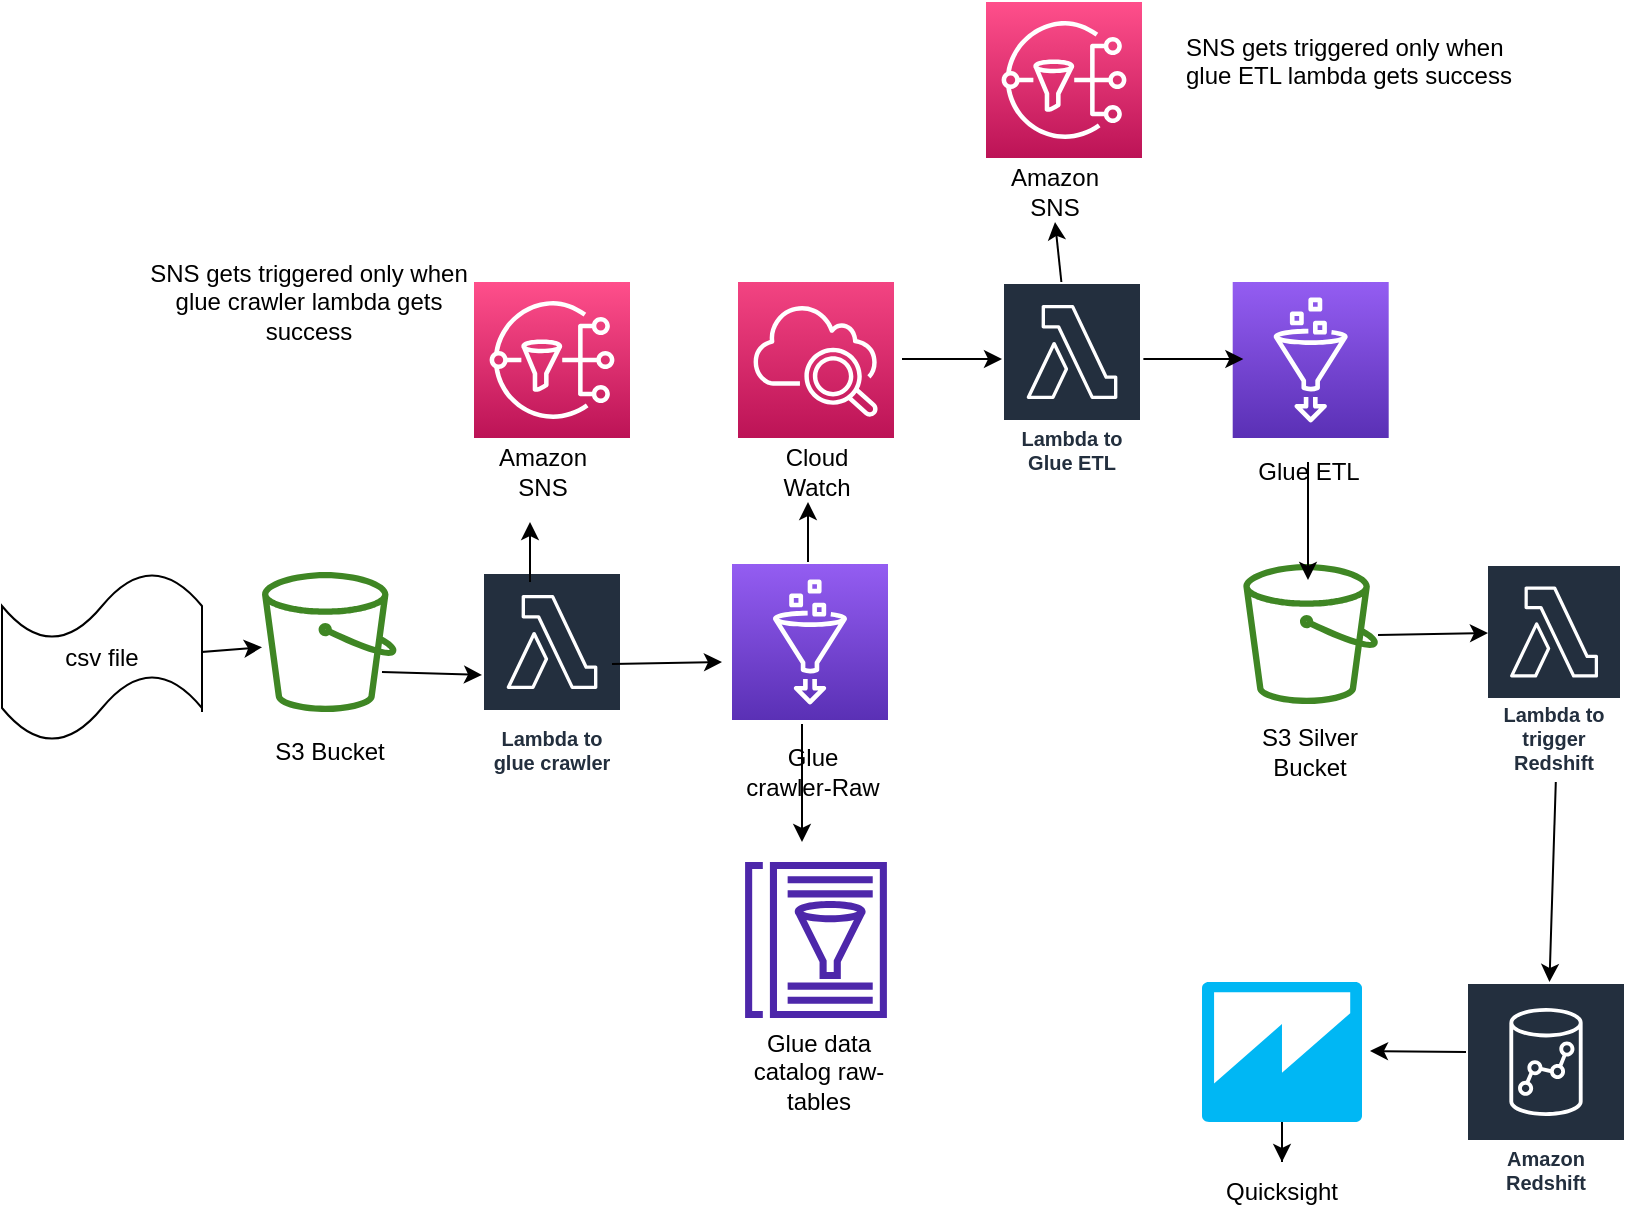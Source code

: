 <mxfile version="21.6.2" type="google">
  <diagram name="Page-1" id="cd6HidMPWzCVq3saGzCR">
    <mxGraphModel grid="1" page="1" gridSize="10" guides="1" tooltips="1" connect="1" arrows="1" fold="1" pageScale="1" pageWidth="827" pageHeight="1169" math="0" shadow="0">
      <root>
        <mxCell id="0" />
        <mxCell id="1" parent="0" />
        <mxCell id="G0kwRpXOu8s8iO1yLka8-1" value="" style="sketch=0;outlineConnect=0;fontColor=#232F3E;gradientColor=none;fillColor=#3F8624;strokeColor=none;dashed=0;verticalLabelPosition=bottom;verticalAlign=top;align=center;html=1;fontSize=12;fontStyle=0;aspect=fixed;pointerEvents=1;shape=mxgraph.aws4.bucket;" vertex="1" parent="1">
          <mxGeometry x="140" y="315" width="67.31" height="70" as="geometry" />
        </mxCell>
        <mxCell id="G0kwRpXOu8s8iO1yLka8-2" value="csv file" style="shape=tape;whiteSpace=wrap;html=1;" vertex="1" parent="1">
          <mxGeometry x="10" y="315" width="100" height="85" as="geometry" />
        </mxCell>
        <mxCell id="G0kwRpXOu8s8iO1yLka8-3" value="Lambda to glue crawler" style="sketch=0;outlineConnect=0;fontColor=#232F3E;gradientColor=none;strokeColor=#ffffff;fillColor=#232F3E;dashed=0;verticalLabelPosition=middle;verticalAlign=bottom;align=center;html=1;whiteSpace=wrap;fontSize=10;fontStyle=1;spacing=3;shape=mxgraph.aws4.productIcon;prIcon=mxgraph.aws4.lambda;" vertex="1" parent="1">
          <mxGeometry x="250" y="315" width="70" height="105" as="geometry" />
        </mxCell>
        <mxCell id="G0kwRpXOu8s8iO1yLka8-4" value="" style="sketch=0;points=[[0,0,0],[0.25,0,0],[0.5,0,0],[0.75,0,0],[1,0,0],[0,1,0],[0.25,1,0],[0.5,1,0],[0.75,1,0],[1,1,0],[0,0.25,0],[0,0.5,0],[0,0.75,0],[1,0.25,0],[1,0.5,0],[1,0.75,0]];outlineConnect=0;fontColor=#232F3E;gradientColor=#945DF2;gradientDirection=north;fillColor=#5A30B5;strokeColor=#ffffff;dashed=0;verticalLabelPosition=bottom;verticalAlign=top;align=center;html=1;fontSize=12;fontStyle=0;aspect=fixed;shape=mxgraph.aws4.resourceIcon;resIcon=mxgraph.aws4.glue;" vertex="1" parent="1">
          <mxGeometry x="375" y="311" width="78" height="78" as="geometry" />
        </mxCell>
        <mxCell id="G0kwRpXOu8s8iO1yLka8-5" value="" style="sketch=0;points=[[0,0,0],[0.25,0,0],[0.5,0,0],[0.75,0,0],[1,0,0],[0,1,0],[0.25,1,0],[0.5,1,0],[0.75,1,0],[1,1,0],[0,0.25,0],[0,0.5,0],[0,0.75,0],[1,0.25,0],[1,0.5,0],[1,0.75,0]];points=[[0,0,0],[0.25,0,0],[0.5,0,0],[0.75,0,0],[1,0,0],[0,1,0],[0.25,1,0],[0.5,1,0],[0.75,1,0],[1,1,0],[0,0.25,0],[0,0.5,0],[0,0.75,0],[1,0.25,0],[1,0.5,0],[1,0.75,0]];outlineConnect=0;fontColor=#232F3E;gradientColor=#F34482;gradientDirection=north;fillColor=#BC1356;strokeColor=#ffffff;dashed=0;verticalLabelPosition=bottom;verticalAlign=top;align=center;html=1;fontSize=12;fontStyle=0;aspect=fixed;shape=mxgraph.aws4.resourceIcon;resIcon=mxgraph.aws4.cloudwatch_2;" vertex="1" parent="1">
          <mxGeometry x="378" y="170" width="78" height="78" as="geometry" />
        </mxCell>
        <mxCell id="G0kwRpXOu8s8iO1yLka8-6" value="" style="sketch=0;points=[[0,0,0],[0.25,0,0],[0.5,0,0],[0.75,0,0],[1,0,0],[0,1,0],[0.25,1,0],[0.5,1,0],[0.75,1,0],[1,1,0],[0,0.25,0],[0,0.5,0],[0,0.75,0],[1,0.25,0],[1,0.5,0],[1,0.75,0]];outlineConnect=0;fontColor=#232F3E;gradientColor=#FF4F8B;gradientDirection=north;fillColor=#BC1356;strokeColor=#ffffff;dashed=0;verticalLabelPosition=bottom;verticalAlign=top;align=center;html=1;fontSize=12;fontStyle=0;aspect=fixed;shape=mxgraph.aws4.resourceIcon;resIcon=mxgraph.aws4.sns;" vertex="1" parent="1">
          <mxGeometry x="246" y="170" width="78" height="78" as="geometry" />
        </mxCell>
        <mxCell id="G0kwRpXOu8s8iO1yLka8-7" value="Lambda to Glue ETL" style="sketch=0;outlineConnect=0;fontColor=#232F3E;gradientColor=none;strokeColor=#ffffff;fillColor=#232F3E;dashed=0;verticalLabelPosition=middle;verticalAlign=bottom;align=center;html=1;whiteSpace=wrap;fontSize=10;fontStyle=1;spacing=3;shape=mxgraph.aws4.productIcon;prIcon=mxgraph.aws4.lambda;" vertex="1" parent="1">
          <mxGeometry x="510" y="170" width="70" height="100" as="geometry" />
        </mxCell>
        <mxCell id="G0kwRpXOu8s8iO1yLka8-8" value="" style="sketch=0;points=[[0,0,0],[0.25,0,0],[0.5,0,0],[0.75,0,0],[1,0,0],[0,1,0],[0.25,1,0],[0.5,1,0],[0.75,1,0],[1,1,0],[0,0.25,0],[0,0.5,0],[0,0.75,0],[1,0.25,0],[1,0.5,0],[1,0.75,0]];outlineConnect=0;fontColor=#232F3E;gradientColor=#945DF2;gradientDirection=north;fillColor=#5A30B5;strokeColor=#ffffff;dashed=0;verticalLabelPosition=bottom;verticalAlign=top;align=center;html=1;fontSize=12;fontStyle=0;aspect=fixed;shape=mxgraph.aws4.resourceIcon;resIcon=mxgraph.aws4.glue;" vertex="1" parent="1">
          <mxGeometry x="625.35" y="170" width="78" height="78" as="geometry" />
        </mxCell>
        <mxCell id="G0kwRpXOu8s8iO1yLka8-9" value="" style="sketch=0;points=[[0,0,0],[0.25,0,0],[0.5,0,0],[0.75,0,0],[1,0,0],[0,1,0],[0.25,1,0],[0.5,1,0],[0.75,1,0],[1,1,0],[0,0.25,0],[0,0.5,0],[0,0.75,0],[1,0.25,0],[1,0.5,0],[1,0.75,0]];outlineConnect=0;fontColor=#232F3E;gradientColor=#FF4F8B;gradientDirection=north;fillColor=#BC1356;strokeColor=#ffffff;dashed=0;verticalLabelPosition=bottom;verticalAlign=top;align=center;html=1;fontSize=12;fontStyle=0;aspect=fixed;shape=mxgraph.aws4.resourceIcon;resIcon=mxgraph.aws4.sns;" vertex="1" parent="1">
          <mxGeometry x="502" y="30" width="78" height="78" as="geometry" />
        </mxCell>
        <mxCell id="G0kwRpXOu8s8iO1yLka8-10" value="" style="sketch=0;outlineConnect=0;fontColor=#232F3E;gradientColor=none;fillColor=#3F8624;strokeColor=none;dashed=0;verticalLabelPosition=bottom;verticalAlign=top;align=center;html=1;fontSize=12;fontStyle=0;aspect=fixed;pointerEvents=1;shape=mxgraph.aws4.bucket;" vertex="1" parent="1">
          <mxGeometry x="630.69" y="311" width="67.31" height="70" as="geometry" />
        </mxCell>
        <mxCell id="G0kwRpXOu8s8iO1yLka8-11" value="" style="sketch=0;outlineConnect=0;fontColor=#232F3E;gradientColor=none;fillColor=#4D27AA;strokeColor=none;dashed=0;verticalLabelPosition=bottom;verticalAlign=top;align=center;html=1;fontSize=12;fontStyle=0;aspect=fixed;pointerEvents=1;shape=mxgraph.aws4.glue_data_catalog;" vertex="1" parent="1">
          <mxGeometry x="381" y="460" width="72" height="78" as="geometry" />
        </mxCell>
        <mxCell id="G0kwRpXOu8s8iO1yLka8-12" value="Amazon Redshift" style="sketch=0;outlineConnect=0;fontColor=#232F3E;gradientColor=none;strokeColor=#ffffff;fillColor=#232F3E;dashed=0;verticalLabelPosition=middle;verticalAlign=bottom;align=center;html=1;whiteSpace=wrap;fontSize=10;fontStyle=1;spacing=3;shape=mxgraph.aws4.productIcon;prIcon=mxgraph.aws4.redshift;" vertex="1" parent="1">
          <mxGeometry x="742" y="520" width="80" height="110" as="geometry" />
        </mxCell>
        <mxCell id="G0kwRpXOu8s8iO1yLka8-13" value="Lambda to trigger Redshift" style="sketch=0;outlineConnect=0;fontColor=#232F3E;gradientColor=none;strokeColor=#ffffff;fillColor=#232F3E;dashed=0;verticalLabelPosition=middle;verticalAlign=bottom;align=center;html=1;whiteSpace=wrap;fontSize=10;fontStyle=1;spacing=3;shape=mxgraph.aws4.productIcon;prIcon=mxgraph.aws4.lambda;" vertex="1" parent="1">
          <mxGeometry x="752" y="311" width="68" height="109" as="geometry" />
        </mxCell>
        <mxCell id="bs6Itz5Vhmx6qRfHv7vp-1" value="" style="edgeStyle=orthogonalEdgeStyle;rounded=0;orthogonalLoop=1;jettySize=auto;html=1;" edge="1" parent="1" source="G0kwRpXOu8s8iO1yLka8-14" target="G0kwRpXOu8s8iO1yLka8-28">
          <mxGeometry relative="1" as="geometry" />
        </mxCell>
        <mxCell id="G0kwRpXOu8s8iO1yLka8-14" value="" style="outlineConnect=0;dashed=0;verticalLabelPosition=bottom;verticalAlign=top;align=center;html=1;shape=mxgraph.aws3.quicksight;fillColor=#00B7F4;gradientColor=none;" vertex="1" parent="1">
          <mxGeometry x="610" y="520" width="80" height="70" as="geometry" />
        </mxCell>
        <mxCell id="G0kwRpXOu8s8iO1yLka8-15" value="Glue data catalog raw-tables" style="text;html=1;strokeColor=none;fillColor=none;align=center;verticalAlign=middle;whiteSpace=wrap;rounded=0;" vertex="1" parent="1">
          <mxGeometry x="384" y="542.5" width="69" height="45" as="geometry" />
        </mxCell>
        <mxCell id="G0kwRpXOu8s8iO1yLka8-18" value="Glue crawler-Raw" style="text;html=1;strokeColor=none;fillColor=none;align=center;verticalAlign=middle;whiteSpace=wrap;rounded=0;" vertex="1" parent="1">
          <mxGeometry x="381" y="400" width="69" height="30" as="geometry" />
        </mxCell>
        <mxCell id="G0kwRpXOu8s8iO1yLka8-19" value="S3 Bucket" style="text;html=1;strokeColor=none;fillColor=none;align=center;verticalAlign=middle;whiteSpace=wrap;rounded=0;" vertex="1" parent="1">
          <mxGeometry x="143.65" y="390" width="60" height="30" as="geometry" />
        </mxCell>
        <mxCell id="G0kwRpXOu8s8iO1yLka8-23" value="Glue ETL" style="text;html=1;strokeColor=none;fillColor=none;align=center;verticalAlign=middle;whiteSpace=wrap;rounded=0;" vertex="1" parent="1">
          <mxGeometry x="629" y="250" width="69" height="30" as="geometry" />
        </mxCell>
        <mxCell id="G0kwRpXOu8s8iO1yLka8-24" value="Amazon SNS" style="text;html=1;strokeColor=none;fillColor=none;align=center;verticalAlign=middle;whiteSpace=wrap;rounded=0;" vertex="1" parent="1">
          <mxGeometry x="246" y="250" width="69" height="30" as="geometry" />
        </mxCell>
        <mxCell id="G0kwRpXOu8s8iO1yLka8-25" value="Cloud Watch" style="text;html=1;strokeColor=none;fillColor=none;align=center;verticalAlign=middle;whiteSpace=wrap;rounded=0;" vertex="1" parent="1">
          <mxGeometry x="382.5" y="250" width="69" height="30" as="geometry" />
        </mxCell>
        <mxCell id="G0kwRpXOu8s8iO1yLka8-26" value="Amazon SNS" style="text;html=1;strokeColor=none;fillColor=none;align=center;verticalAlign=middle;whiteSpace=wrap;rounded=0;" vertex="1" parent="1">
          <mxGeometry x="502" y="110" width="69" height="30" as="geometry" />
        </mxCell>
        <mxCell id="G0kwRpXOu8s8iO1yLka8-27" value="S3 Silver Bucket" style="text;html=1;strokeColor=none;fillColor=none;align=center;verticalAlign=middle;whiteSpace=wrap;rounded=0;" vertex="1" parent="1">
          <mxGeometry x="634.35" y="390" width="60" height="30" as="geometry" />
        </mxCell>
        <mxCell id="G0kwRpXOu8s8iO1yLka8-28" value="Quicksight" style="text;html=1;strokeColor=none;fillColor=none;align=center;verticalAlign=middle;whiteSpace=wrap;rounded=0;" vertex="1" parent="1">
          <mxGeometry x="620" y="610" width="60" height="30" as="geometry" />
        </mxCell>
        <mxCell id="G0kwRpXOu8s8iO1yLka8-30" value="" style="endArrow=classic;html=1;rounded=0;" edge="1" parent="1">
          <mxGeometry width="50" height="50" relative="1" as="geometry">
            <mxPoint x="274" y="320" as="sourcePoint" />
            <mxPoint x="274" y="290" as="targetPoint" />
          </mxGeometry>
        </mxCell>
        <mxCell id="G0kwRpXOu8s8iO1yLka8-32" value="" style="endArrow=classic;html=1;rounded=0;" edge="1" parent="1">
          <mxGeometry width="50" height="50" relative="1" as="geometry">
            <mxPoint x="315" y="361" as="sourcePoint" />
            <mxPoint x="370" y="360" as="targetPoint" />
          </mxGeometry>
        </mxCell>
        <mxCell id="G0kwRpXOu8s8iO1yLka8-34" value="" style="endArrow=classic;html=1;rounded=0;" edge="1" parent="1" target="G0kwRpXOu8s8iO1yLka8-1">
          <mxGeometry width="50" height="50" relative="1" as="geometry">
            <mxPoint x="110" y="385" as="sourcePoint" />
            <mxPoint x="160" y="335" as="targetPoint" />
            <Array as="points">
              <mxPoint x="110" y="355" />
            </Array>
          </mxGeometry>
        </mxCell>
        <mxCell id="G0kwRpXOu8s8iO1yLka8-36" value="" style="endArrow=classic;html=1;rounded=0;" edge="1" parent="1" target="G0kwRpXOu8s8iO1yLka8-3">
          <mxGeometry width="50" height="50" relative="1" as="geometry">
            <mxPoint x="200" y="365" as="sourcePoint" />
            <mxPoint x="250" y="315" as="targetPoint" />
          </mxGeometry>
        </mxCell>
        <mxCell id="G0kwRpXOu8s8iO1yLka8-37" value="" style="endArrow=classic;html=1;rounded=0;" edge="1" parent="1">
          <mxGeometry width="50" height="50" relative="1" as="geometry">
            <mxPoint x="410" y="391" as="sourcePoint" />
            <mxPoint x="410" y="450" as="targetPoint" />
          </mxGeometry>
        </mxCell>
        <mxCell id="G0kwRpXOu8s8iO1yLka8-39" value="" style="endArrow=classic;html=1;rounded=0;" edge="1" parent="1">
          <mxGeometry width="50" height="50" relative="1" as="geometry">
            <mxPoint x="413" y="310" as="sourcePoint" />
            <mxPoint x="413" y="280" as="targetPoint" />
          </mxGeometry>
        </mxCell>
        <mxCell id="G0kwRpXOu8s8iO1yLka8-41" value="" style="endArrow=classic;html=1;rounded=0;" edge="1" parent="1">
          <mxGeometry width="50" height="50" relative="1" as="geometry">
            <mxPoint x="460" y="208.5" as="sourcePoint" />
            <mxPoint x="510" y="208.5" as="targetPoint" />
          </mxGeometry>
        </mxCell>
        <mxCell id="G0kwRpXOu8s8iO1yLka8-44" value="" style="endArrow=classic;html=1;rounded=0;" edge="1" parent="1">
          <mxGeometry width="50" height="50" relative="1" as="geometry">
            <mxPoint x="580.69" y="208.5" as="sourcePoint" />
            <mxPoint x="630.69" y="208.5" as="targetPoint" />
          </mxGeometry>
        </mxCell>
        <mxCell id="G0kwRpXOu8s8iO1yLka8-45" value="" style="endArrow=classic;html=1;rounded=0;entryX=0.5;entryY=1;entryDx=0;entryDy=0;" edge="1" parent="1" source="G0kwRpXOu8s8iO1yLka8-7" target="G0kwRpXOu8s8iO1yLka8-26">
          <mxGeometry width="50" height="50" relative="1" as="geometry">
            <mxPoint x="530" y="160" as="sourcePoint" />
            <mxPoint x="580" y="160" as="targetPoint" />
          </mxGeometry>
        </mxCell>
        <mxCell id="G0kwRpXOu8s8iO1yLka8-46" value="" style="endArrow=classic;html=1;rounded=0;" edge="1" parent="1">
          <mxGeometry width="50" height="50" relative="1" as="geometry">
            <mxPoint x="663" y="260" as="sourcePoint" />
            <mxPoint x="663" y="319" as="targetPoint" />
          </mxGeometry>
        </mxCell>
        <mxCell id="G0kwRpXOu8s8iO1yLka8-48" value="" style="endArrow=classic;html=1;rounded=0;" edge="1" parent="1">
          <mxGeometry width="50" height="50" relative="1" as="geometry">
            <mxPoint x="698" y="346.5" as="sourcePoint" />
            <mxPoint x="753" y="345.5" as="targetPoint" />
          </mxGeometry>
        </mxCell>
        <mxCell id="G0kwRpXOu8s8iO1yLka8-49" value="" style="endArrow=classic;html=1;rounded=0;" edge="1" parent="1" target="G0kwRpXOu8s8iO1yLka8-12">
          <mxGeometry width="50" height="50" relative="1" as="geometry">
            <mxPoint x="786.9" y="420" as="sourcePoint" />
            <mxPoint x="785.094" y="479" as="targetPoint" />
          </mxGeometry>
        </mxCell>
        <mxCell id="G0kwRpXOu8s8iO1yLka8-50" value="" style="endArrow=classic;html=1;rounded=0;" edge="1" parent="1">
          <mxGeometry width="50" height="50" relative="1" as="geometry">
            <mxPoint x="742" y="555" as="sourcePoint" />
            <mxPoint x="694" y="554.5" as="targetPoint" />
          </mxGeometry>
        </mxCell>
        <mxCell id="G0kwRpXOu8s8iO1yLka8-51" value="SNS gets triggered only when glue crawler lambda gets success" style="text;html=1;strokeColor=none;fillColor=none;align=center;verticalAlign=middle;whiteSpace=wrap;rounded=0;" vertex="1" parent="1">
          <mxGeometry x="77.31" y="180" width="172.69" as="geometry" />
        </mxCell>
        <mxCell id="G0kwRpXOu8s8iO1yLka8-52" value="SNS gets triggered only when glue ETL lambda gets success" style="text;whiteSpace=wrap;html=1;" vertex="1" parent="1">
          <mxGeometry x="600" y="39" width="170" height="60" as="geometry" />
        </mxCell>
      </root>
    </mxGraphModel>
  </diagram>
</mxfile>
